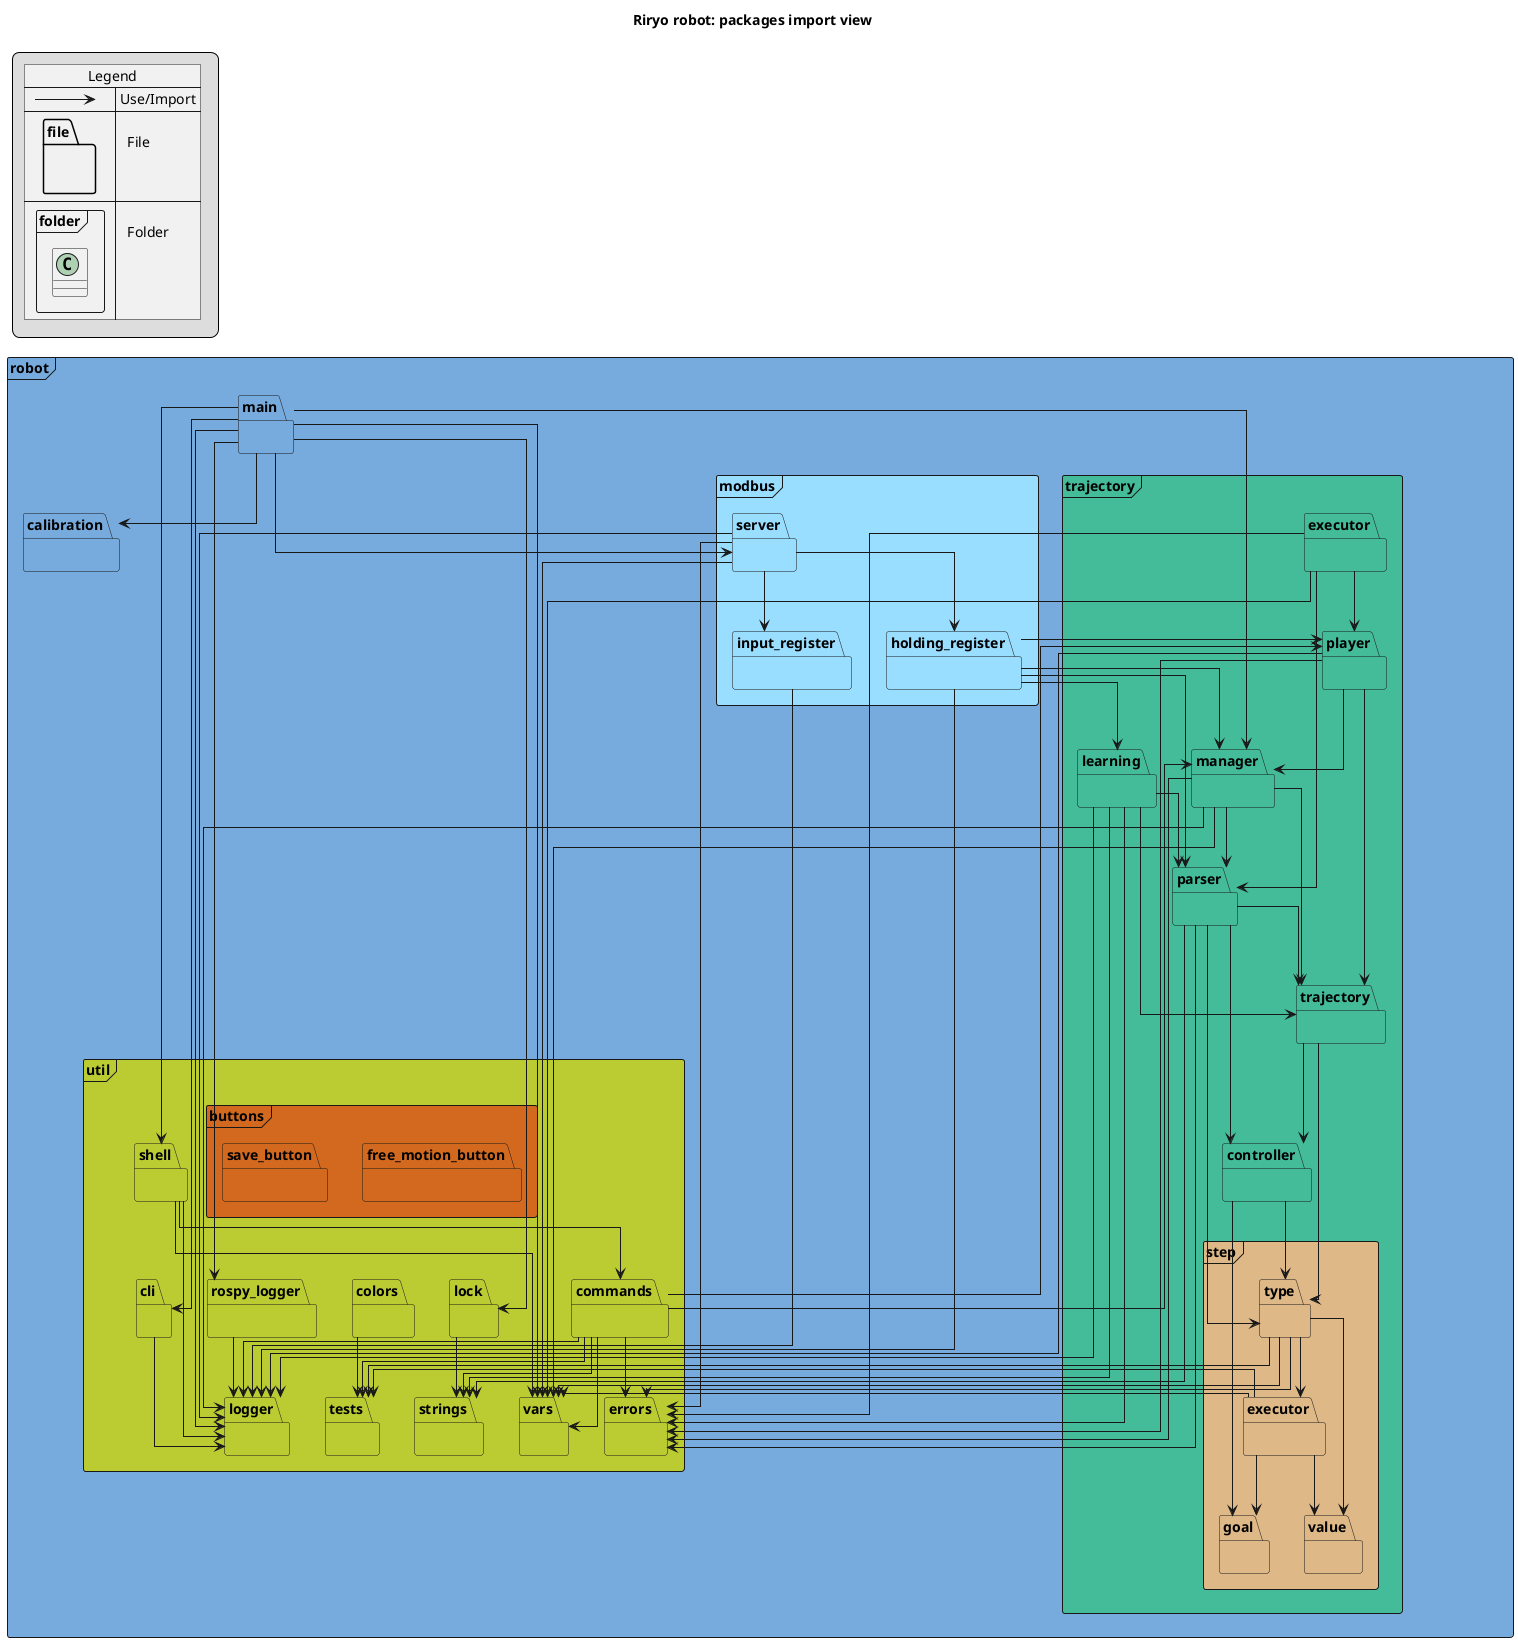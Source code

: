 @startuml packages_robot
title Riryo robot: packages import view
skinparam linetype polyline
skinparam linetype ortho

legend top left
{{
  !procedure $arrow($type, $text)
    {{\nleft to right direction\nskinparam backgroundcolor transparent\nlabel " " as A\nlabel " " as B\nA $type B\n}} => $text
  !endprocedure
  !procedure $package($label, $content, $text)
    {{\npackage $label{\n$content " "\n}\nskinparam backgroundcolor transparent\n}} => $text
  !endprocedure

  map Legend {
    $arrow("-->", " Use/Import")
    $package("file", "label", "\n  File")
    $package("folder <<Frame>>", "class", "\n  Folder")
  }
  skinparam backgroundcolor transparent
}}
endlegend

package robot <<Frame>> #77AADD {
  package calibration #77AADD { }
  package main #77AADD { }
  package modbus <<Frame>> #99DDFF {
    package holding_register #99DDFF { }
    package input_register #99DDFF { }
    package server #99DDFF { }
  }
  package trajectory <<Frame>> #44BB99 {
    package controller #44BB99 { }
    package executor #44BB99 { }
    package learning #44BB99 { }
    package manager #44BB99 { }
    package parser #44BB99 { }
    package player #44BB99 { }
    package step <<Frame>> #burlywood {
      package executor #burlywood { }
      package goal #burlywood { }
      package type #burlywood { }
      package value #burlywood { }
    }
    package trajectory #44BB99 { }
  }
  package util <<Frame>> #BBCC33 {
    package buttons <<Frame>> #chocolate {
      package free_motion_button #chocolate { }
      package save_button #chocolate { }
    }
    package cli #BBCC33 { }
    package colors #BBCC33 { }
    package commands #BBCC33 { }
    package errors #BBCC33 { }
    package lock #BBCC33 { }
    package logger #BBCC33 { }
    package rospy_logger #BBCC33 { }
    package shell #BBCC33 { }
    package strings #BBCC33 { }
    package tests #BBCC33 { }
    package vars #BBCC33 { }
  }
}

robot.main --> robot.calibration
robot.main --> robot.modbus.server
robot.main --> robot.trajectory.manager
robot.main --> robot.util.cli
robot.main --> robot.util.lock
robot.main --> robot.util.logger
robot.main --> robot.util.rospy_logger
robot.main --> robot.util.shell
robot.main --> robot.util.vars
robot.modbus.holding_register --> robot.trajectory.learning
robot.modbus.holding_register --> robot.trajectory.manager
robot.modbus.holding_register --> robot.trajectory.parser
robot.modbus.holding_register --> robot.trajectory.player
robot.modbus.holding_register --> robot.util.logger
robot.modbus.input_register --> robot.util.logger
robot.modbus.server --> robot.modbus.holding_register
robot.modbus.server --> robot.modbus.input_register
robot.modbus.server --> robot.util.errors
robot.modbus.server --> robot.util.logger
robot.modbus.server --> robot.util.vars
robot.trajectory.controller --> robot.trajectory.step.goal
robot.trajectory.controller --> robot.trajectory.step.type
robot.trajectory.executor --> robot.trajectory.parser
robot.trajectory.executor --> robot.trajectory.player
robot.trajectory.executor --> robot.util.errors
robot.trajectory.executor --> robot.util.vars
robot.trajectory.learning --> robot.trajectory.parser
robot.trajectory.learning --> robot.trajectory.trajectory
robot.trajectory.learning --> robot.util.errors
robot.trajectory.learning --> robot.util.logger
robot.trajectory.learning --> robot.util.strings
robot.trajectory.manager --> robot.trajectory.parser
robot.trajectory.manager --> robot.trajectory.trajectory
robot.trajectory.manager --> robot.util.errors
robot.trajectory.manager --> robot.util.logger
robot.trajectory.manager --> robot.util.vars
robot.trajectory.parser --> robot.trajectory.controller
robot.trajectory.parser --> robot.trajectory.step.type
robot.trajectory.parser --> robot.trajectory.trajectory
robot.trajectory.parser --> robot.util.errors
robot.trajectory.parser --> robot.util.strings
robot.trajectory.player --> robot.trajectory.manager
robot.trajectory.player --> robot.trajectory.trajectory
robot.trajectory.player --> robot.util.errors
robot.trajectory.player --> robot.util.logger
robot.trajectory.step.executor --> robot.trajectory.step.goal
robot.trajectory.step.executor --> robot.trajectory.step.value
robot.trajectory.step.executor --> robot.util.tests
robot.trajectory.step.executor --> robot.util.vars
robot.trajectory.step.type --> robot.trajectory.step.executor
robot.trajectory.step.type --> robot.trajectory.step.value
robot.trajectory.step.type --> robot.util.errors
robot.trajectory.step.type --> robot.util.tests
robot.trajectory.step.type --> robot.util.vars
robot.trajectory.trajectory --> robot.trajectory.controller
robot.trajectory.trajectory --> robot.trajectory.step.type
robot.util.cli --> robot.util.logger
robot.util.colors --> robot.util.tests
robot.util.commands --> robot.trajectory.manager
robot.util.commands --> robot.trajectory.player
robot.util.commands --> robot.util.errors
robot.util.commands --> robot.util.logger
robot.util.commands --> robot.util.strings
robot.util.commands --> robot.util.tests
robot.util.commands --> robot.util.vars
robot.util.lock --> robot.util.strings
robot.util.rospy_logger --> robot.util.logger
robot.util.shell --> robot.util.commands
robot.util.shell --> robot.util.logger
robot.util.shell --> robot.util.vars
@enduml

